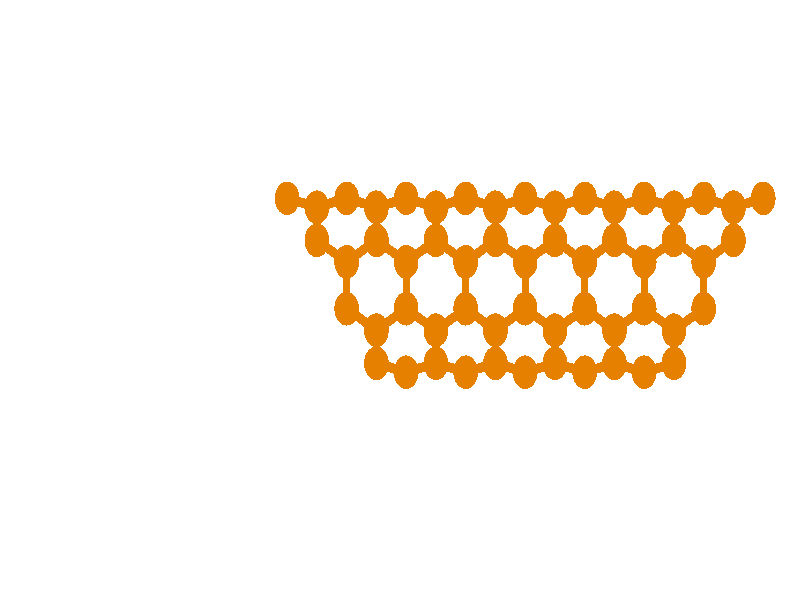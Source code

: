 // 
// Molecular graphics export from VMD 1.9.1
// http://www.ks.uiuc.edu/Research/vmd/
// Requires POV-Ray 3.5 or later
// 
// POV 3.x input script : E:/Users/Kevin Reiter/Documents/GitHub/promotion/daten/nanotori/a6.pov 
// try povray +W1920 +H1057 -IE:/Users/Kevin Reiter/Documents/GitHub/promotion/daten/nanotori/a6.pov -OE:/Users/Kevin Reiter/Documents/GitHub/promotion/daten/nanotori/a6.pov.tga +P +X +A +FT +C
#if (version < 3.5) 
#error "VMD POV3DisplayDevice has been compiled for POV-Ray 3.5 or above.\nPlease upgrade POV-Ray or recompile VMD."
#end 
#declare VMD_clip_on=array[3] {0, 0, 0};
#declare VMD_clip=array[3];
#declare VMD_scaledclip=array[3];
#declare VMD_line_width=0.0020;
#macro VMDC ( C1 )
  texture { pigment { rgbt C1 }}
#end
#macro VMD_point (P1, R1, C1)
  #local T = texture { finish { ambient 1.0 diffuse 0.0 phong 0.0 specular 0.0 } pigment { C1 } }
  #if(VMD_clip_on[2])
  intersection {
    sphere {P1, R1 texture {T} #if(VMD_clip_on[1]) clipped_by {VMD_clip[1]} #end no_shadow}
    VMD_clip[2]
  }
  #else
  sphere {P1, R1 texture {T} #if(VMD_clip_on[1]) clipped_by {VMD_clip[1]} #end no_shadow}
  #end
#end
#macro VMD_line (P1, P2, C1)
  #local T = texture { finish { ambient 1.0 diffuse 0.0 phong 0.0 specular 0.0 } pigment { C1 } }
  #if(VMD_clip_on[2])
  intersection {
    cylinder {P1, P2, VMD_line_width texture {T} #if(VMD_clip_on[1]) clipped_by {VMD_clip[1]} #end no_shadow}
    VMD_clip[2]
  }
  #else
  cylinder {P1, P2, VMD_line_width texture {T} #if(VMD_clip_on[1]) clipped_by {VMD_clip[1]} #end no_shadow}
  #end
#end
#macro VMD_sphere (P1, R1, C1)
  #local T = texture { pigment { C1 } }
  #if(VMD_clip_on[2])
  intersection {
    sphere {P1, R1 texture {T} #if(VMD_clip_on[1]) clipped_by {VMD_clip[1]} #end no_shadow}
    VMD_clip[2]
  }
  #else
  sphere {P1, R1 texture {T} #if(VMD_clip_on[1]) clipped_by {VMD_clip[1]} #end no_shadow}
  #end
#end
#macro VMD_cylinder (P1, P2, R1, C1, O1)
  #local T = texture { pigment { C1 } }
  #if(VMD_clip_on[2])
  intersection {
    cylinder {P1, P2, R1 #if(O1) open #end texture {T} #if(VMD_clip_on[1]) clipped_by {VMD_clip[1]} #end no_shadow}
    VMD_clip[2]
  }
  #else
  cylinder {P1, P2, R1 #if(O1) open #end texture {T} #if(VMD_clip_on[1]) clipped_by {VMD_clip[1]} #end no_shadow}
  #end
#end
#macro VMD_cone (P1, P2, R1, C1)
  #local T = texture { pigment { C1 } }
  #if(VMD_clip_on[2])
  intersection {
    cone {P1, R1, P2, VMD_line_width texture {T} #if(VMD_clip_on[1]) clipped_by {VMD_clip[1]} #end no_shadow}
    VMD_clip[2]
  }
  #else
  cone {P1, R1, P2, VMD_line_width texture {T} #if(VMD_clip_on[1]) clipped_by {VMD_clip[1]} #end no_shadow}
  #end
#end
#macro VMD_triangle (P1, P2, P3, N1, N2, N3, C1)
  #local T = texture { pigment { C1 } }
  smooth_triangle {P1, N1, P2, N2, P3, N3 texture {T} #if(VMD_clip_on[1]) clipped_by {VMD_clip[1]} #end no_shadow}
#end
#macro VMD_tricolor (P1, P2, P3, N1, N2, N3, C1, C2, C3)
  #local NX = P2-P1;
  #local NY = P3-P1;
  #local NZ = vcross(NX, NY);
  #local T = texture { pigment {
    average pigment_map {
      [1 gradient x color_map {[0 rgb 0] [1 C2*3]}]
      [1 gradient y color_map {[0 rgb 0] [1 C3*3]}]
      [1 gradient z color_map {[0 rgb 0] [1 C1*3]}]
    }
    matrix <1.01,0,1,0,1.01,1,0,0,1,-.002,-.002,-1>
    matrix <NX.x,NX.y,NX.z,NY.x,NY.y,NY.z,NZ.x,NZ.y,NZ.z,P1.x,P1.y,P1.z>
  } }
  smooth_triangle {P1, N1, P2, N2, P3, N3 texture {T} #if(VMD_clip_on[1]) clipped_by {VMD_clip[1]} #end no_shadow}
#end
camera {
  orthographic
  location <0.0000, 0.0000, -2.0000>
  look_at <0.0000, 0.0000, 2.0000>
  up <0.0000, 3.0000, 0.0000>
  right <5.4494, 0.0000, 0.0000>
}
light_source { 
  <-0.1000, 0.1000, -1.0000> 
  color rgb<1.000, 1.000, 1.000> 
  parallel 
  point_at <0.0, 0.0, 0.0> 
}
light_source { 
  <1.0000, 2.0000, -0.5000> 
  color rgb<1.000, 1.000, 1.000> 
  parallel 
  point_at <0.0, 0.0, 0.0> 
}
background {
  color rgb<1.000, 1.000, 1.000>
}
#default { texture {
 finish { ambient 0.000 diffuse 0.650 phong 0.1 phong_size 40.000 specular 0.500 }
} }
#declare VMD_line_width=0.0020;
// MoleculeID: 15 ReprID: 0 Beginning CPK
// MoleculeID: 15 ReprID: 0 Beginning VDW
VMD_sphere(<-0.7688,0.5085,0.1166>,0.0839,rgbt<0.900,0.500,0.000,0.000>)
VMD_sphere(<-0.7688,0.5083,-0.1173>,0.0839,rgbt<0.900,0.500,0.000,0.000>)
VMD_sphere(<-0.5661,0.2987,0.3900>,0.0839,rgbt<0.900,0.500,0.000,0.000>)
VMD_sphere(<-0.5661,0.4639,0.2244>,0.0839,rgbt<0.900,0.500,0.000,0.000>)
VMD_sphere(<-0.3634,0.5085,0.1166>,0.0839,rgbt<0.900,0.500,0.000,0.000>)
VMD_sphere(<-0.3634,0.5083,-0.1173>,0.0839,rgbt<0.900,0.500,0.000,0.000>)
VMD_sphere(<-0.5661,0.4635,-0.2251>,0.0839,rgbt<0.900,0.500,0.000,0.000>)
VMD_sphere(<-0.5661,0.2980,-0.3903>,0.0839,rgbt<0.900,0.500,0.000,0.000>)
VMD_sphere(<-0.3634,0.1901,-0.4348>,0.0839,rgbt<0.900,0.500,0.000,0.000>)
VMD_sphere(<-0.3634,-0.0437,-0.4346>,0.0839,rgbt<0.900,0.500,0.000,0.000>)
VMD_sphere(<-0.3634,-0.0429,0.4349>,0.0839,rgbt<0.900,0.500,0.000,0.000>)
VMD_sphere(<-0.3634,0.1910,0.4347>,0.0839,rgbt<0.900,0.500,0.000,0.000>)
VMD_sphere(<-0.1607,0.2987,0.3900>,0.0839,rgbt<0.900,0.500,0.000,0.000>)
VMD_sphere(<-0.1607,0.4639,0.2244>,0.0839,rgbt<0.900,0.500,0.000,0.000>)
VMD_sphere(<0.0419,0.5085,0.1166>,0.0839,rgbt<0.900,0.500,0.000,0.000>)
VMD_sphere(<0.0419,0.5083,-0.1173>,0.0839,rgbt<0.900,0.500,0.000,0.000>)
VMD_sphere(<-0.1607,0.4635,-0.2251>,0.0839,rgbt<0.900,0.500,0.000,0.000>)
VMD_sphere(<-0.1607,0.2980,-0.3903>,0.0839,rgbt<0.900,0.500,0.000,0.000>)
VMD_sphere(<0.0419,0.1901,-0.4348>,0.0839,rgbt<0.900,0.500,0.000,0.000>)
VMD_sphere(<0.0419,-0.0437,-0.4346>,0.0839,rgbt<0.900,0.500,0.000,0.000>)
VMD_sphere(<-0.1607,-0.1515,-0.3899>,0.0839,rgbt<0.900,0.500,0.000,0.000>)
VMD_sphere(<-0.1607,-0.3167,-0.2243>,0.0839,rgbt<0.900,0.500,0.000,0.000>)
VMD_sphere(<0.0419,-0.3613,-0.1165>,0.0839,rgbt<0.900,0.500,0.000,0.000>)
VMD_sphere(<0.0419,-0.3611,0.1174>,0.0839,rgbt<0.900,0.500,0.000,0.000>)
VMD_sphere(<-0.1607,-0.3163,0.2252>,0.0839,rgbt<0.900,0.500,0.000,0.000>)
VMD_sphere(<-0.1607,-0.1508,0.3904>,0.0839,rgbt<0.900,0.500,0.000,0.000>)
VMD_sphere(<0.0419,-0.0429,0.4349>,0.0839,rgbt<0.900,0.500,0.000,0.000>)
VMD_sphere(<0.0419,0.1910,0.4347>,0.0839,rgbt<0.900,0.500,0.000,0.000>)
VMD_sphere(<0.2446,0.2987,0.3900>,0.0839,rgbt<0.900,0.500,0.000,0.000>)
VMD_sphere(<0.2446,0.4639,0.2244>,0.0839,rgbt<0.900,0.500,0.000,0.000>)
VMD_sphere(<0.4473,0.5085,0.1166>,0.0839,rgbt<0.900,0.500,0.000,0.000>)
VMD_sphere(<0.4473,0.5083,-0.1173>,0.0839,rgbt<0.900,0.500,0.000,0.000>)
VMD_sphere(<0.2446,0.4635,-0.2251>,0.0839,rgbt<0.900,0.500,0.000,0.000>)
VMD_sphere(<0.2446,0.2980,-0.3903>,0.0839,rgbt<0.900,0.500,0.000,0.000>)
VMD_sphere(<0.4473,0.1901,-0.4348>,0.0839,rgbt<0.900,0.500,0.000,0.000>)
VMD_sphere(<0.4473,-0.0437,-0.4346>,0.0839,rgbt<0.900,0.500,0.000,0.000>)
VMD_sphere(<0.2446,-0.1515,-0.3899>,0.0839,rgbt<0.900,0.500,0.000,0.000>)
VMD_sphere(<0.2446,-0.3167,-0.2243>,0.0839,rgbt<0.900,0.500,0.000,0.000>)
VMD_sphere(<0.4473,-0.3613,-0.1165>,0.0839,rgbt<0.900,0.500,0.000,0.000>)
VMD_sphere(<0.4473,-0.3611,0.1174>,0.0839,rgbt<0.900,0.500,0.000,0.000>)
VMD_sphere(<0.2446,-0.3163,0.2252>,0.0839,rgbt<0.900,0.500,0.000,0.000>)
VMD_sphere(<0.2446,-0.1508,0.3904>,0.0839,rgbt<0.900,0.500,0.000,0.000>)
VMD_sphere(<0.4473,-0.0429,0.4349>,0.0839,rgbt<0.900,0.500,0.000,0.000>)
VMD_sphere(<0.4473,0.1910,0.4347>,0.0839,rgbt<0.900,0.500,0.000,0.000>)
VMD_sphere(<0.6500,0.2987,0.3900>,0.0839,rgbt<0.900,0.500,0.000,0.000>)
VMD_sphere(<0.6500,0.4639,0.2244>,0.0839,rgbt<0.900,0.500,0.000,0.000>)
VMD_sphere(<0.8527,0.5085,0.1166>,0.0839,rgbt<0.900,0.500,0.000,0.000>)
VMD_sphere(<0.8527,0.5083,-0.1173>,0.0839,rgbt<0.900,0.500,0.000,0.000>)
VMD_sphere(<0.6500,0.4635,-0.2251>,0.0839,rgbt<0.900,0.500,0.000,0.000>)
VMD_sphere(<0.6500,0.2980,-0.3903>,0.0839,rgbt<0.900,0.500,0.000,0.000>)
VMD_sphere(<0.8527,0.1901,-0.4348>,0.0839,rgbt<0.900,0.500,0.000,0.000>)
VMD_sphere(<0.8527,-0.0437,-0.4346>,0.0839,rgbt<0.900,0.500,0.000,0.000>)
VMD_sphere(<0.6500,-0.1515,-0.3899>,0.0839,rgbt<0.900,0.500,0.000,0.000>)
VMD_sphere(<0.6500,-0.3167,-0.2243>,0.0839,rgbt<0.900,0.500,0.000,0.000>)
VMD_sphere(<0.8527,-0.3613,-0.1165>,0.0839,rgbt<0.900,0.500,0.000,0.000>)
VMD_sphere(<0.8527,-0.3611,0.1174>,0.0839,rgbt<0.900,0.500,0.000,0.000>)
VMD_sphere(<0.6500,-0.3163,0.2252>,0.0839,rgbt<0.900,0.500,0.000,0.000>)
VMD_sphere(<0.6500,-0.1508,0.3904>,0.0839,rgbt<0.900,0.500,0.000,0.000>)
VMD_sphere(<0.8527,-0.0429,0.4349>,0.0839,rgbt<0.900,0.500,0.000,0.000>)
VMD_sphere(<0.8527,0.1910,0.4347>,0.0839,rgbt<0.900,0.500,0.000,0.000>)
VMD_sphere(<1.0554,0.2987,0.3900>,0.0839,rgbt<0.900,0.500,0.000,0.000>)
VMD_sphere(<1.0554,0.4639,0.2244>,0.0839,rgbt<0.900,0.500,0.000,0.000>)
VMD_sphere(<1.2581,0.5085,0.1166>,0.0839,rgbt<0.900,0.500,0.000,0.000>)
VMD_sphere(<1.2581,0.5083,-0.1173>,0.0839,rgbt<0.900,0.500,0.000,0.000>)
VMD_sphere(<1.0554,0.4635,-0.2251>,0.0839,rgbt<0.900,0.500,0.000,0.000>)
VMD_sphere(<1.0554,0.2980,-0.3903>,0.0839,rgbt<0.900,0.500,0.000,0.000>)
VMD_sphere(<1.2581,0.1901,-0.4348>,0.0839,rgbt<0.900,0.500,0.000,0.000>)
VMD_sphere(<1.2581,-0.0437,-0.4346>,0.0839,rgbt<0.900,0.500,0.000,0.000>)
VMD_sphere(<1.0554,-0.1515,-0.3899>,0.0839,rgbt<0.900,0.500,0.000,0.000>)
VMD_sphere(<1.0554,-0.3167,-0.2243>,0.0839,rgbt<0.900,0.500,0.000,0.000>)
VMD_sphere(<1.2581,-0.3613,-0.1165>,0.0839,rgbt<0.900,0.500,0.000,0.000>)
VMD_sphere(<1.2581,-0.3611,0.1174>,0.0839,rgbt<0.900,0.500,0.000,0.000>)
VMD_sphere(<1.0554,-0.3163,0.2252>,0.0839,rgbt<0.900,0.500,0.000,0.000>)
VMD_sphere(<1.0554,-0.1508,0.3904>,0.0839,rgbt<0.900,0.500,0.000,0.000>)
VMD_sphere(<1.2581,-0.0429,0.4349>,0.0839,rgbt<0.900,0.500,0.000,0.000>)
VMD_sphere(<1.2581,0.1910,0.4347>,0.0839,rgbt<0.900,0.500,0.000,0.000>)
VMD_sphere(<1.4607,0.2987,0.3900>,0.0839,rgbt<0.900,0.500,0.000,0.000>)
VMD_sphere(<1.4607,0.4639,0.2244>,0.0839,rgbt<0.900,0.500,0.000,0.000>)
VMD_sphere(<1.6634,0.5085,0.1166>,0.0839,rgbt<0.900,0.500,0.000,0.000>)
VMD_sphere(<1.6634,0.5083,-0.1173>,0.0839,rgbt<0.900,0.500,0.000,0.000>)
VMD_sphere(<1.4607,0.4635,-0.2251>,0.0839,rgbt<0.900,0.500,0.000,0.000>)
VMD_sphere(<1.4607,0.2980,-0.3903>,0.0839,rgbt<0.900,0.500,0.000,0.000>)
VMD_sphere(<1.6634,0.1901,-0.4348>,0.0839,rgbt<0.900,0.500,0.000,0.000>)
VMD_sphere(<1.6634,-0.0437,-0.4346>,0.0839,rgbt<0.900,0.500,0.000,0.000>)
VMD_sphere(<1.4607,-0.1515,-0.3899>,0.0839,rgbt<0.900,0.500,0.000,0.000>)
VMD_sphere(<1.4607,-0.3167,-0.2243>,0.0839,rgbt<0.900,0.500,0.000,0.000>)
VMD_sphere(<1.6634,-0.3613,-0.1165>,0.0839,rgbt<0.900,0.500,0.000,0.000>)
VMD_sphere(<1.6634,-0.3611,0.1174>,0.0839,rgbt<0.900,0.500,0.000,0.000>)
VMD_sphere(<1.4607,-0.3163,0.2252>,0.0839,rgbt<0.900,0.500,0.000,0.000>)
VMD_sphere(<1.4607,-0.1508,0.3904>,0.0839,rgbt<0.900,0.500,0.000,0.000>)
VMD_sphere(<1.6634,-0.0429,0.4349>,0.0839,rgbt<0.900,0.500,0.000,0.000>)
VMD_sphere(<1.6634,0.1910,0.4347>,0.0839,rgbt<0.900,0.500,0.000,0.000>)
VMD_sphere(<1.8661,0.2987,0.3900>,0.0839,rgbt<0.900,0.500,0.000,0.000>)
VMD_sphere(<1.8661,0.4639,0.2244>,0.0839,rgbt<0.900,0.500,0.000,0.000>)
VMD_sphere(<2.0688,0.5085,0.1166>,0.0839,rgbt<0.900,0.500,0.000,0.000>)
VMD_sphere(<2.0688,0.5083,-0.1173>,0.0839,rgbt<0.900,0.500,0.000,0.000>)
VMD_sphere(<1.8661,0.4635,-0.2251>,0.0839,rgbt<0.900,0.500,0.000,0.000>)
VMD_sphere(<1.8661,0.2980,-0.3903>,0.0839,rgbt<0.900,0.500,0.000,0.000>)
VMD_sphere(<2.0688,0.1901,-0.4348>,0.0839,rgbt<0.900,0.500,0.000,0.000>)
VMD_sphere(<2.0688,-0.0437,-0.4346>,0.0839,rgbt<0.900,0.500,0.000,0.000>)
VMD_sphere(<1.8661,-0.1515,-0.3899>,0.0839,rgbt<0.900,0.500,0.000,0.000>)
VMD_sphere(<1.8661,-0.3167,-0.2243>,0.0839,rgbt<0.900,0.500,0.000,0.000>)
VMD_sphere(<1.8661,-0.3163,0.2252>,0.0839,rgbt<0.900,0.500,0.000,0.000>)
VMD_sphere(<1.8661,-0.1508,0.3904>,0.0839,rgbt<0.900,0.500,0.000,0.000>)
VMD_sphere(<2.0688,-0.0429,0.4349>,0.0839,rgbt<0.900,0.500,0.000,0.000>)
VMD_sphere(<2.0688,0.1910,0.4347>,0.0839,rgbt<0.900,0.500,0.000,0.000>)
VMD_sphere(<2.2715,0.2987,0.3900>,0.0839,rgbt<0.900,0.500,0.000,0.000>)
VMD_sphere(<2.2715,0.4639,0.2244>,0.0839,rgbt<0.900,0.500,0.000,0.000>)
VMD_sphere(<2.4742,0.5085,0.1166>,0.0839,rgbt<0.900,0.500,0.000,0.000>)
VMD_sphere(<2.4742,0.5083,-0.1173>,0.0839,rgbt<0.900,0.500,0.000,0.000>)
VMD_sphere(<2.2715,0.4635,-0.2251>,0.0839,rgbt<0.900,0.500,0.000,0.000>)
VMD_sphere(<2.2715,0.2980,-0.3903>,0.0839,rgbt<0.900,0.500,0.000,0.000>)
VMD_cylinder(<-0.768797,0.508501,0.116572>,<-0.768797,0.508391,-0.000366411>0.0247,rgbt<0.900,0.500,0.000,0.000>,1)
VMD_cylinder(<-0.768797,0.508501,0.116572>,<-0.667454,0.486224,0.170497>0.0247,rgbt<0.900,0.500,0.000,0.000>,1)
VMD_cylinder(<-0.768797,0.508281,-0.117305>,<-0.667454,0.485902,-0.171188>0.0247,rgbt<0.900,0.500,0.000,0.000>,1)
VMD_cylinder(<-0.768797,0.508281,-0.117305>,<-0.768797,0.508391,-0.000366411>0.0247,rgbt<0.900,0.500,0.000,0.000>,1)
VMD_cylinder(<-0.566111,0.298727,0.389955>,<-0.566111,0.381337,0.307189>0.0247,rgbt<0.900,0.500,0.000,0.000>,1)
VMD_cylinder(<-0.566111,0.298727,0.389955>,<-0.464768,0.244844,0.412333>0.0247,rgbt<0.900,0.500,0.000,0.000>,1)
VMD_cylinder(<-0.566111,0.463947,0.224422>,<-0.566111,0.381337,0.307189>0.0247,rgbt<0.900,0.500,0.000,0.000>,1)
VMD_cylinder(<-0.566111,0.463947,0.224422>,<-0.667454,0.486224,0.170497>0.0247,rgbt<0.900,0.500,0.000,0.000>,1)
VMD_cylinder(<-0.566111,0.463947,0.224422>,<-0.464768,0.486224,0.170497>0.0247,rgbt<0.900,0.500,0.000,0.000>,1)
VMD_cylinder(<-0.363425,0.508501,0.116572>,<-0.262083,0.486224,0.170497>0.0247,rgbt<0.900,0.500,0.000,0.000>,1)
VMD_cylinder(<-0.363425,0.508501,0.116572>,<-0.464768,0.486224,0.170497>0.0247,rgbt<0.900,0.500,0.000,0.000>,1)
VMD_cylinder(<-0.363425,0.508501,0.116572>,<-0.363425,0.508391,-0.000366411>0.0247,rgbt<0.900,0.500,0.000,0.000>,1)
VMD_cylinder(<-0.363425,0.508281,-0.117305>,<-0.464768,0.485902,-0.171188>0.0247,rgbt<0.900,0.500,0.000,0.000>,1)
VMD_cylinder(<-0.363425,0.508281,-0.117305>,<-0.262083,0.485902,-0.171188>0.0247,rgbt<0.900,0.500,0.000,0.000>,1)
VMD_cylinder(<-0.363425,0.508281,-0.117305>,<-0.363425,0.508391,-0.000366411>0.0247,rgbt<0.900,0.500,0.000,0.000>,1)
VMD_cylinder(<-0.566111,0.463524,-0.225071>,<-0.667454,0.485902,-0.171188>0.0247,rgbt<0.900,0.500,0.000,0.000>,1)
VMD_cylinder(<-0.566111,0.463524,-0.225071>,<-0.464768,0.485902,-0.171188>0.0247,rgbt<0.900,0.500,0.000,0.000>,1)
VMD_cylinder(<-0.566111,0.463524,-0.225071>,<-0.566111,0.380757,-0.307681>0.0247,rgbt<0.900,0.500,0.000,0.000>,1)
VMD_cylinder(<-0.566111,0.297991,-0.390291>,<-0.566111,0.380757,-0.307681>0.0247,rgbt<0.900,0.500,0.000,0.000>,1)
VMD_cylinder(<-0.566111,0.297991,-0.390291>,<-0.464768,0.244066,-0.412568>0.0247,rgbt<0.900,0.500,0.000,0.000>,1)
VMD_cylinder(<-0.363425,0.19014,-0.434845>,<-0.262083,0.244066,-0.412568>0.0247,rgbt<0.900,0.500,0.000,0.000>,1)
VMD_cylinder(<-0.363425,0.19014,-0.434845>,<-0.464768,0.244066,-0.412568>0.0247,rgbt<0.900,0.500,0.000,0.000>,1)
VMD_cylinder(<-0.363425,0.19014,-0.434845>,<-0.363425,0.0732016,-0.434735>0.0247,rgbt<0.900,0.500,0.000,0.000>,1)
VMD_cylinder(<-0.363425,-0.0437373,-0.434624>,<-0.262083,-0.0976205,-0.412246>0.0247,rgbt<0.900,0.500,0.000,0.000>,1)
VMD_cylinder(<-0.363425,-0.0437373,-0.434624>,<-0.363425,0.0732016,-0.434735>0.0247,rgbt<0.900,0.500,0.000,0.000>,1)
VMD_cylinder(<-0.363425,-0.0429158,0.434933>,<-0.363425,0.0740222,0.434822>0.0247,rgbt<0.900,0.500,0.000,0.000>,1)
VMD_cylinder(<-0.363425,-0.0429158,0.434933>,<-0.262083,-0.0968411,0.412655>0.0247,rgbt<0.900,0.500,0.000,0.000>,1)
VMD_cylinder(<-0.363425,0.19096,0.434712>,<-0.464768,0.244844,0.412333>0.0247,rgbt<0.900,0.500,0.000,0.000>,1)
VMD_cylinder(<-0.363425,0.19096,0.434712>,<-0.363425,0.0740222,0.434822>0.0247,rgbt<0.900,0.500,0.000,0.000>,1)
VMD_cylinder(<-0.363425,0.19096,0.434712>,<-0.262083,0.244844,0.412333>0.0247,rgbt<0.900,0.500,0.000,0.000>,1)
VMD_cylinder(<-0.160741,0.298727,0.389955>,<-0.160741,0.381337,0.307189>0.0247,rgbt<0.900,0.500,0.000,0.000>,1)
VMD_cylinder(<-0.160741,0.298727,0.389955>,<-0.0593981,0.244844,0.412333>0.0247,rgbt<0.900,0.500,0.000,0.000>,1)
VMD_cylinder(<-0.160741,0.298727,0.389955>,<-0.262083,0.244844,0.412333>0.0247,rgbt<0.900,0.500,0.000,0.000>,1)
VMD_cylinder(<-0.160741,0.463947,0.224422>,<-0.160741,0.381337,0.307189>0.0247,rgbt<0.900,0.500,0.000,0.000>,1)
VMD_cylinder(<-0.160741,0.463947,0.224422>,<-0.262083,0.486224,0.170497>0.0247,rgbt<0.900,0.500,0.000,0.000>,1)
VMD_cylinder(<-0.160741,0.463947,0.224422>,<-0.0593981,0.486224,0.170497>0.0247,rgbt<0.900,0.500,0.000,0.000>,1)
VMD_cylinder(<0.0419447,0.508501,0.116572>,<0.143288,0.486224,0.170497>0.0247,rgbt<0.900,0.500,0.000,0.000>,1)
VMD_cylinder(<0.0419447,0.508501,0.116572>,<-0.0593981,0.486224,0.170497>0.0247,rgbt<0.900,0.500,0.000,0.000>,1)
VMD_cylinder(<0.0419447,0.508501,0.116572>,<0.0419447,0.508391,-0.000366411>0.0247,rgbt<0.900,0.500,0.000,0.000>,1)
VMD_cylinder(<0.0419447,0.508281,-0.117305>,<0.0419447,0.508391,-0.000366411>0.0247,rgbt<0.900,0.500,0.000,0.000>,1)
VMD_cylinder(<0.0419447,0.508281,-0.117305>,<0.143288,0.485902,-0.171188>0.0247,rgbt<0.900,0.500,0.000,0.000>,1)
VMD_cylinder(<0.0419447,0.508281,-0.117305>,<-0.0593981,0.485902,-0.171188>0.0247,rgbt<0.900,0.500,0.000,0.000>,1)
VMD_cylinder(<-0.160741,0.463524,-0.225071>,<-0.160741,0.380757,-0.307681>0.0247,rgbt<0.900,0.500,0.000,0.000>,1)
VMD_cylinder(<-0.160741,0.463524,-0.225071>,<-0.262083,0.485902,-0.171188>0.0247,rgbt<0.900,0.500,0.000,0.000>,1)
VMD_cylinder(<-0.160741,0.463524,-0.225071>,<-0.0593981,0.485902,-0.171188>0.0247,rgbt<0.900,0.500,0.000,0.000>,1)
VMD_cylinder(<-0.160741,0.297991,-0.390291>,<-0.262083,0.244066,-0.412568>0.0247,rgbt<0.900,0.500,0.000,0.000>,1)
VMD_cylinder(<-0.160741,0.297991,-0.390291>,<-0.160741,0.380757,-0.307681>0.0247,rgbt<0.900,0.500,0.000,0.000>,1)
VMD_cylinder(<-0.160741,0.297991,-0.390291>,<-0.0593981,0.244066,-0.412568>0.0247,rgbt<0.900,0.500,0.000,0.000>,1)
VMD_cylinder(<0.0419447,0.19014,-0.434845>,<-0.0593981,0.244066,-0.412568>0.0247,rgbt<0.900,0.500,0.000,0.000>,1)
VMD_cylinder(<0.0419447,0.19014,-0.434845>,<0.0419447,0.0732016,-0.434735>0.0247,rgbt<0.900,0.500,0.000,0.000>,1)
VMD_cylinder(<0.0419447,0.19014,-0.434845>,<0.143288,0.244066,-0.412568>0.0247,rgbt<0.900,0.500,0.000,0.000>,1)
VMD_cylinder(<0.0419447,-0.0437373,-0.434624>,<0.0419447,0.0732016,-0.434735>0.0247,rgbt<0.900,0.500,0.000,0.000>,1)
VMD_cylinder(<0.0419447,-0.0437373,-0.434624>,<0.143288,-0.0976205,-0.412246>0.0247,rgbt<0.900,0.500,0.000,0.000>,1)
VMD_cylinder(<0.0419447,-0.0437373,-0.434624>,<-0.0593981,-0.0976205,-0.412246>0.0247,rgbt<0.900,0.500,0.000,0.000>,1)
VMD_cylinder(<-0.160741,-0.151504,-0.389867>,<-0.262083,-0.0976205,-0.412246>0.0247,rgbt<0.900,0.500,0.000,0.000>,1)
VMD_cylinder(<-0.160741,-0.151504,-0.389867>,<-0.0593981,-0.0976205,-0.412246>0.0247,rgbt<0.900,0.500,0.000,0.000>,1)
VMD_cylinder(<-0.160741,-0.151504,-0.389867>,<-0.160741,-0.234113,-0.307101>0.0247,rgbt<0.900,0.500,0.000,0.000>,1)
VMD_cylinder(<-0.160741,-0.316722,-0.224335>,<-0.160741,-0.234113,-0.307101>0.0247,rgbt<0.900,0.500,0.000,0.000>,1)
VMD_cylinder(<-0.160741,-0.316722,-0.224335>,<-0.0593981,-0.339,-0.17041>0.0247,rgbt<0.900,0.500,0.000,0.000>,1)
VMD_cylinder(<0.0419447,-0.361277,-0.116485>,<0.0419447,-0.361167,0.000453502>0.0247,rgbt<0.900,0.500,0.000,0.000>,1)
VMD_cylinder(<0.0419447,-0.361277,-0.116485>,<0.143288,-0.339,-0.17041>0.0247,rgbt<0.900,0.500,0.000,0.000>,1)
VMD_cylinder(<0.0419447,-0.361277,-0.116485>,<-0.0593981,-0.339,-0.17041>0.0247,rgbt<0.900,0.500,0.000,0.000>,1)
VMD_cylinder(<0.0419447,-0.361056,0.117392>,<-0.0593981,-0.338677,0.171275>0.0247,rgbt<0.900,0.500,0.000,0.000>,1)
VMD_cylinder(<0.0419447,-0.361056,0.117392>,<0.0419447,-0.361167,0.000453502>0.0247,rgbt<0.900,0.500,0.000,0.000>,1)
VMD_cylinder(<0.0419447,-0.361056,0.117392>,<0.143288,-0.338677,0.171275>0.0247,rgbt<0.900,0.500,0.000,0.000>,1)
VMD_cylinder(<-0.160741,-0.316298,0.225159>,<-0.160741,-0.233532,0.307769>0.0247,rgbt<0.900,0.500,0.000,0.000>,1)
VMD_cylinder(<-0.160741,-0.316298,0.225159>,<-0.0593981,-0.338677,0.171275>0.0247,rgbt<0.900,0.500,0.000,0.000>,1)
VMD_cylinder(<-0.160741,-0.150766,0.390378>,<-0.262083,-0.0968411,0.412655>0.0247,rgbt<0.900,0.500,0.000,0.000>,1)
VMD_cylinder(<-0.160741,-0.150766,0.390378>,<-0.0593981,-0.0968411,0.412655>0.0247,rgbt<0.900,0.500,0.000,0.000>,1)
VMD_cylinder(<-0.160741,-0.150766,0.390378>,<-0.160741,-0.233532,0.307769>0.0247,rgbt<0.900,0.500,0.000,0.000>,1)
VMD_cylinder(<0.0419447,-0.0429158,0.434933>,<0.0419447,0.0740222,0.434822>0.0247,rgbt<0.900,0.500,0.000,0.000>,1)
VMD_cylinder(<0.0419447,-0.0429158,0.434933>,<0.143288,-0.0968411,0.412655>0.0247,rgbt<0.900,0.500,0.000,0.000>,1)
VMD_cylinder(<0.0419447,-0.0429158,0.434933>,<-0.0593981,-0.0968411,0.412655>0.0247,rgbt<0.900,0.500,0.000,0.000>,1)
VMD_cylinder(<0.0419447,0.19096,0.434712>,<-0.0593981,0.244844,0.412333>0.0247,rgbt<0.900,0.500,0.000,0.000>,1)
VMD_cylinder(<0.0419447,0.19096,0.434712>,<0.0419447,0.0740222,0.434822>0.0247,rgbt<0.900,0.500,0.000,0.000>,1)
VMD_cylinder(<0.0419447,0.19096,0.434712>,<0.143288,0.244844,0.412333>0.0247,rgbt<0.900,0.500,0.000,0.000>,1)
VMD_cylinder(<0.24463,0.298727,0.389955>,<0.345973,0.244844,0.412333>0.0247,rgbt<0.900,0.500,0.000,0.000>,1)
VMD_cylinder(<0.24463,0.298727,0.389955>,<0.143288,0.244844,0.412333>0.0247,rgbt<0.900,0.500,0.000,0.000>,1)
VMD_cylinder(<0.24463,0.298727,0.389955>,<0.24463,0.381337,0.307189>0.0247,rgbt<0.900,0.500,0.000,0.000>,1)
VMD_cylinder(<0.24463,0.463947,0.224422>,<0.345973,0.486224,0.170497>0.0247,rgbt<0.900,0.500,0.000,0.000>,1)
VMD_cylinder(<0.24463,0.463947,0.224422>,<0.143288,0.486224,0.170497>0.0247,rgbt<0.900,0.500,0.000,0.000>,1)
VMD_cylinder(<0.24463,0.463947,0.224422>,<0.24463,0.381337,0.307189>0.0247,rgbt<0.900,0.500,0.000,0.000>,1)
VMD_cylinder(<0.447315,0.508501,0.116572>,<0.345973,0.486224,0.170497>0.0247,rgbt<0.900,0.500,0.000,0.000>,1)
VMD_cylinder(<0.447315,0.508501,0.116572>,<0.548658,0.486224,0.170497>0.0247,rgbt<0.900,0.500,0.000,0.000>,1)
VMD_cylinder(<0.447315,0.508501,0.116572>,<0.447315,0.508391,-0.000366411>0.0247,rgbt<0.900,0.500,0.000,0.000>,1)
VMD_cylinder(<0.447315,0.508281,-0.117305>,<0.345973,0.485902,-0.171188>0.0247,rgbt<0.900,0.500,0.000,0.000>,1)
VMD_cylinder(<0.447315,0.508281,-0.117305>,<0.447315,0.508391,-0.000366411>0.0247,rgbt<0.900,0.500,0.000,0.000>,1)
VMD_cylinder(<0.447315,0.508281,-0.117305>,<0.548658,0.485902,-0.171188>0.0247,rgbt<0.900,0.500,0.000,0.000>,1)
VMD_cylinder(<0.24463,0.463524,-0.225071>,<0.345973,0.485902,-0.171188>0.0247,rgbt<0.900,0.500,0.000,0.000>,1)
VMD_cylinder(<0.24463,0.463524,-0.225071>,<0.143288,0.485902,-0.171188>0.0247,rgbt<0.900,0.500,0.000,0.000>,1)
VMD_cylinder(<0.24463,0.463524,-0.225071>,<0.24463,0.380757,-0.307681>0.0247,rgbt<0.900,0.500,0.000,0.000>,1)
VMD_cylinder(<0.24463,0.297991,-0.390291>,<0.345973,0.244066,-0.412568>0.0247,rgbt<0.900,0.500,0.000,0.000>,1)
VMD_cylinder(<0.24463,0.297991,-0.390291>,<0.24463,0.380757,-0.307681>0.0247,rgbt<0.900,0.500,0.000,0.000>,1)
VMD_cylinder(<0.24463,0.297991,-0.390291>,<0.143288,0.244066,-0.412568>0.0247,rgbt<0.900,0.500,0.000,0.000>,1)
VMD_cylinder(<0.447315,0.19014,-0.434845>,<0.447315,0.0732016,-0.434735>0.0247,rgbt<0.900,0.500,0.000,0.000>,1)
VMD_cylinder(<0.447315,0.19014,-0.434845>,<0.345973,0.244066,-0.412568>0.0247,rgbt<0.900,0.500,0.000,0.000>,1)
VMD_cylinder(<0.447315,0.19014,-0.434845>,<0.548658,0.244066,-0.412568>0.0247,rgbt<0.900,0.500,0.000,0.000>,1)
VMD_cylinder(<0.447315,-0.0437373,-0.434624>,<0.345973,-0.0976205,-0.412246>0.0247,rgbt<0.900,0.500,0.000,0.000>,1)
VMD_cylinder(<0.447315,-0.0437373,-0.434624>,<0.447315,0.0732016,-0.434735>0.0247,rgbt<0.900,0.500,0.000,0.000>,1)
VMD_cylinder(<0.447315,-0.0437373,-0.434624>,<0.548658,-0.0976205,-0.412246>0.0247,rgbt<0.900,0.500,0.000,0.000>,1)
VMD_cylinder(<0.24463,-0.151504,-0.389867>,<0.345973,-0.0976205,-0.412246>0.0247,rgbt<0.900,0.500,0.000,0.000>,1)
VMD_cylinder(<0.24463,-0.151504,-0.389867>,<0.143288,-0.0976205,-0.412246>0.0247,rgbt<0.900,0.500,0.000,0.000>,1)
VMD_cylinder(<0.24463,-0.151504,-0.389867>,<0.24463,-0.234113,-0.307101>0.0247,rgbt<0.900,0.500,0.000,0.000>,1)
VMD_cylinder(<0.24463,-0.316722,-0.224335>,<0.345973,-0.339,-0.17041>0.0247,rgbt<0.900,0.500,0.000,0.000>,1)
VMD_cylinder(<0.24463,-0.316722,-0.224335>,<0.24463,-0.234113,-0.307101>0.0247,rgbt<0.900,0.500,0.000,0.000>,1)
VMD_cylinder(<0.24463,-0.316722,-0.224335>,<0.143288,-0.339,-0.17041>0.0247,rgbt<0.900,0.500,0.000,0.000>,1)
VMD_cylinder(<0.447315,-0.361277,-0.116485>,<0.345973,-0.339,-0.17041>0.0247,rgbt<0.900,0.500,0.000,0.000>,1)
VMD_cylinder(<0.447315,-0.361277,-0.116485>,<0.447315,-0.361167,0.000453502>0.0247,rgbt<0.900,0.500,0.000,0.000>,1)
VMD_cylinder(<0.447315,-0.361277,-0.116485>,<0.548658,-0.339,-0.17041>0.0247,rgbt<0.900,0.500,0.000,0.000>,1)
VMD_cylinder(<0.447315,-0.361056,0.117392>,<0.447315,-0.361167,0.000453502>0.0247,rgbt<0.900,0.500,0.000,0.000>,1)
VMD_cylinder(<0.447315,-0.361056,0.117392>,<0.345973,-0.338677,0.171275>0.0247,rgbt<0.900,0.500,0.000,0.000>,1)
VMD_cylinder(<0.447315,-0.361056,0.117392>,<0.548658,-0.338677,0.171275>0.0247,rgbt<0.900,0.500,0.000,0.000>,1)
VMD_cylinder(<0.24463,-0.316298,0.225159>,<0.24463,-0.233532,0.307769>0.0247,rgbt<0.900,0.500,0.000,0.000>,1)
VMD_cylinder(<0.24463,-0.316298,0.225159>,<0.345973,-0.338677,0.171275>0.0247,rgbt<0.900,0.500,0.000,0.000>,1)
VMD_cylinder(<0.24463,-0.316298,0.225159>,<0.143288,-0.338677,0.171275>0.0247,rgbt<0.900,0.500,0.000,0.000>,1)
VMD_cylinder(<0.24463,-0.150766,0.390378>,<0.345973,-0.0968411,0.412655>0.0247,rgbt<0.900,0.500,0.000,0.000>,1)
VMD_cylinder(<0.24463,-0.150766,0.390378>,<0.143288,-0.0968411,0.412655>0.0247,rgbt<0.900,0.500,0.000,0.000>,1)
VMD_cylinder(<0.24463,-0.150766,0.390378>,<0.24463,-0.233532,0.307769>0.0247,rgbt<0.900,0.500,0.000,0.000>,1)
VMD_cylinder(<0.447315,-0.0429158,0.434933>,<0.345973,-0.0968411,0.412655>0.0247,rgbt<0.900,0.500,0.000,0.000>,1)
VMD_cylinder(<0.447315,-0.0429158,0.434933>,<0.447315,0.0740222,0.434822>0.0247,rgbt<0.900,0.500,0.000,0.000>,1)
VMD_cylinder(<0.447315,-0.0429158,0.434933>,<0.548658,-0.0968411,0.412655>0.0247,rgbt<0.900,0.500,0.000,0.000>,1)
VMD_cylinder(<0.447315,0.19096,0.434712>,<0.447315,0.0740222,0.434822>0.0247,rgbt<0.900,0.500,0.000,0.000>,1)
VMD_cylinder(<0.447315,0.19096,0.434712>,<0.345973,0.244844,0.412333>0.0247,rgbt<0.900,0.500,0.000,0.000>,1)
VMD_cylinder(<0.447315,0.19096,0.434712>,<0.548658,0.244844,0.412333>0.0247,rgbt<0.900,0.500,0.000,0.000>,1)
VMD_cylinder(<0.65,0.298727,0.389955>,<0.751343,0.244844,0.412333>0.0247,rgbt<0.900,0.500,0.000,0.000>,1)
VMD_cylinder(<0.65,0.298727,0.389955>,<0.548658,0.244844,0.412333>0.0247,rgbt<0.900,0.500,0.000,0.000>,1)
VMD_cylinder(<0.65,0.298727,0.389955>,<0.65,0.381337,0.307189>0.0247,rgbt<0.900,0.500,0.000,0.000>,1)
VMD_cylinder(<0.65,0.463947,0.224422>,<0.751343,0.486224,0.170497>0.0247,rgbt<0.900,0.500,0.000,0.000>,1)
VMD_cylinder(<0.65,0.463947,0.224422>,<0.548658,0.486224,0.170497>0.0247,rgbt<0.900,0.500,0.000,0.000>,1)
VMD_cylinder(<0.65,0.463947,0.224422>,<0.65,0.381337,0.307189>0.0247,rgbt<0.900,0.500,0.000,0.000>,1)
VMD_cylinder(<0.852686,0.508501,0.116572>,<0.751343,0.486224,0.170497>0.0247,rgbt<0.900,0.500,0.000,0.000>,1)
VMD_cylinder(<0.852686,0.508501,0.116572>,<0.954028,0.486224,0.170497>0.0247,rgbt<0.900,0.500,0.000,0.000>,1)
VMD_cylinder(<0.852686,0.508501,0.116572>,<0.852686,0.508391,-0.000366411>0.0247,rgbt<0.900,0.500,0.000,0.000>,1)
VMD_cylinder(<0.852686,0.508281,-0.117305>,<0.751343,0.485902,-0.171188>0.0247,rgbt<0.900,0.500,0.000,0.000>,1)
VMD_cylinder(<0.852686,0.508281,-0.117305>,<0.852686,0.508391,-0.000366411>0.0247,rgbt<0.900,0.500,0.000,0.000>,1)
VMD_cylinder(<0.852686,0.508281,-0.117305>,<0.954028,0.485902,-0.171188>0.0247,rgbt<0.900,0.500,0.000,0.000>,1)
VMD_cylinder(<0.65,0.463524,-0.225071>,<0.751343,0.485902,-0.171188>0.0247,rgbt<0.900,0.500,0.000,0.000>,1)
VMD_cylinder(<0.65,0.463524,-0.225071>,<0.548658,0.485902,-0.171188>0.0247,rgbt<0.900,0.500,0.000,0.000>,1)
VMD_cylinder(<0.65,0.463524,-0.225071>,<0.65,0.380757,-0.307681>0.0247,rgbt<0.900,0.500,0.000,0.000>,1)
VMD_cylinder(<0.65,0.297991,-0.390291>,<0.751343,0.244066,-0.412568>0.0247,rgbt<0.900,0.500,0.000,0.000>,1)
VMD_cylinder(<0.65,0.297991,-0.390291>,<0.65,0.380757,-0.307681>0.0247,rgbt<0.900,0.500,0.000,0.000>,1)
VMD_cylinder(<0.65,0.297991,-0.390291>,<0.548658,0.244066,-0.412568>0.0247,rgbt<0.900,0.500,0.000,0.000>,1)
VMD_cylinder(<0.852686,0.19014,-0.434845>,<0.852686,0.0732016,-0.434735>0.0247,rgbt<0.900,0.500,0.000,0.000>,1)
VMD_cylinder(<0.852686,0.19014,-0.434845>,<0.751343,0.244066,-0.412568>0.0247,rgbt<0.900,0.500,0.000,0.000>,1)
VMD_cylinder(<0.852686,0.19014,-0.434845>,<0.954028,0.244066,-0.412568>0.0247,rgbt<0.900,0.500,0.000,0.000>,1)
VMD_cylinder(<0.852686,-0.0437373,-0.434624>,<0.751343,-0.0976205,-0.412246>0.0247,rgbt<0.900,0.500,0.000,0.000>,1)
VMD_cylinder(<0.852686,-0.0437373,-0.434624>,<0.852686,0.0732016,-0.434735>0.0247,rgbt<0.900,0.500,0.000,0.000>,1)
VMD_cylinder(<0.852686,-0.0437373,-0.434624>,<0.954028,-0.0976205,-0.412246>0.0247,rgbt<0.900,0.500,0.000,0.000>,1)
VMD_cylinder(<0.65,-0.151504,-0.389867>,<0.751343,-0.0976205,-0.412246>0.0247,rgbt<0.900,0.500,0.000,0.000>,1)
VMD_cylinder(<0.65,-0.151504,-0.389867>,<0.548658,-0.0976205,-0.412246>0.0247,rgbt<0.900,0.500,0.000,0.000>,1)
VMD_cylinder(<0.65,-0.151504,-0.389867>,<0.65,-0.234113,-0.307101>0.0247,rgbt<0.900,0.500,0.000,0.000>,1)
VMD_cylinder(<0.65,-0.316722,-0.224335>,<0.751343,-0.339,-0.17041>0.0247,rgbt<0.900,0.500,0.000,0.000>,1)
VMD_cylinder(<0.65,-0.316722,-0.224335>,<0.65,-0.234113,-0.307101>0.0247,rgbt<0.900,0.500,0.000,0.000>,1)
VMD_cylinder(<0.65,-0.316722,-0.224335>,<0.548658,-0.339,-0.17041>0.0247,rgbt<0.900,0.500,0.000,0.000>,1)
VMD_cylinder(<0.852686,-0.361277,-0.116485>,<0.751343,-0.339,-0.17041>0.0247,rgbt<0.900,0.500,0.000,0.000>,1)
VMD_cylinder(<0.852686,-0.361277,-0.116485>,<0.852686,-0.361167,0.000453502>0.0247,rgbt<0.900,0.500,0.000,0.000>,1)
VMD_cylinder(<0.852686,-0.361277,-0.116485>,<0.954028,-0.339,-0.17041>0.0247,rgbt<0.900,0.500,0.000,0.000>,1)
VMD_cylinder(<0.852686,-0.361056,0.117392>,<0.852686,-0.361167,0.000453502>0.0247,rgbt<0.900,0.500,0.000,0.000>,1)
VMD_cylinder(<0.852686,-0.361056,0.117392>,<0.751343,-0.338677,0.171275>0.0247,rgbt<0.900,0.500,0.000,0.000>,1)
VMD_cylinder(<0.852686,-0.361056,0.117392>,<0.954028,-0.338677,0.171275>0.0247,rgbt<0.900,0.500,0.000,0.000>,1)
VMD_cylinder(<0.65,-0.316298,0.225159>,<0.65,-0.233532,0.307769>0.0247,rgbt<0.900,0.500,0.000,0.000>,1)
VMD_cylinder(<0.65,-0.316298,0.225159>,<0.751343,-0.338677,0.171275>0.0247,rgbt<0.900,0.500,0.000,0.000>,1)
VMD_cylinder(<0.65,-0.316298,0.225159>,<0.548658,-0.338677,0.171275>0.0247,rgbt<0.900,0.500,0.000,0.000>,1)
VMD_cylinder(<0.65,-0.150766,0.390378>,<0.751343,-0.0968411,0.412655>0.0247,rgbt<0.900,0.500,0.000,0.000>,1)
VMD_cylinder(<0.65,-0.150766,0.390378>,<0.548658,-0.0968411,0.412655>0.0247,rgbt<0.900,0.500,0.000,0.000>,1)
VMD_cylinder(<0.65,-0.150766,0.390378>,<0.65,-0.233532,0.307769>0.0247,rgbt<0.900,0.500,0.000,0.000>,1)
VMD_cylinder(<0.852686,-0.0429158,0.434933>,<0.751343,-0.0968411,0.412655>0.0247,rgbt<0.900,0.500,0.000,0.000>,1)
VMD_cylinder(<0.852686,-0.0429158,0.434933>,<0.852686,0.0740222,0.434822>0.0247,rgbt<0.900,0.500,0.000,0.000>,1)
VMD_cylinder(<0.852686,-0.0429158,0.434933>,<0.954028,-0.0968411,0.412655>0.0247,rgbt<0.900,0.500,0.000,0.000>,1)
VMD_cylinder(<0.852686,0.19096,0.434712>,<0.852686,0.0740222,0.434822>0.0247,rgbt<0.900,0.500,0.000,0.000>,1)
VMD_cylinder(<0.852686,0.19096,0.434712>,<0.751343,0.244844,0.412333>0.0247,rgbt<0.900,0.500,0.000,0.000>,1)
VMD_cylinder(<0.852686,0.19096,0.434712>,<0.954028,0.244844,0.412333>0.0247,rgbt<0.900,0.500,0.000,0.000>,1)
VMD_cylinder(<1.05537,0.298727,0.389955>,<0.954028,0.244844,0.412333>0.0247,rgbt<0.900,0.500,0.000,0.000>,1)
VMD_cylinder(<1.05537,0.298727,0.389955>,<1.05537,0.381337,0.307189>0.0247,rgbt<0.900,0.500,0.000,0.000>,1)
VMD_cylinder(<1.05537,0.298727,0.389955>,<1.15671,0.244844,0.412333>0.0247,rgbt<0.900,0.500,0.000,0.000>,1)
VMD_cylinder(<1.05537,0.463947,0.224422>,<1.15671,0.486224,0.170497>0.0247,rgbt<0.900,0.500,0.000,0.000>,1)
VMD_cylinder(<1.05537,0.463947,0.224422>,<0.954028,0.486224,0.170497>0.0247,rgbt<0.900,0.500,0.000,0.000>,1)
VMD_cylinder(<1.05537,0.463947,0.224422>,<1.05537,0.381337,0.307189>0.0247,rgbt<0.900,0.500,0.000,0.000>,1)
VMD_cylinder(<1.25806,0.508501,0.116572>,<1.3594,0.486224,0.170497>0.0247,rgbt<0.900,0.500,0.000,0.000>,1)
VMD_cylinder(<1.25806,0.508501,0.116572>,<1.15671,0.486224,0.170497>0.0247,rgbt<0.900,0.500,0.000,0.000>,1)
VMD_cylinder(<1.25806,0.508501,0.116572>,<1.25806,0.508391,-0.000366411>0.0247,rgbt<0.900,0.500,0.000,0.000>,1)
VMD_cylinder(<1.25806,0.508281,-0.117305>,<1.3594,0.485902,-0.171188>0.0247,rgbt<0.900,0.500,0.000,0.000>,1)
VMD_cylinder(<1.25806,0.508281,-0.117305>,<1.25806,0.508391,-0.000366411>0.0247,rgbt<0.900,0.500,0.000,0.000>,1)
VMD_cylinder(<1.25806,0.508281,-0.117305>,<1.15671,0.485902,-0.171188>0.0247,rgbt<0.900,0.500,0.000,0.000>,1)
VMD_cylinder(<1.05537,0.463524,-0.225071>,<1.15671,0.485902,-0.171188>0.0247,rgbt<0.900,0.500,0.000,0.000>,1)
VMD_cylinder(<1.05537,0.463524,-0.225071>,<0.954028,0.485902,-0.171188>0.0247,rgbt<0.900,0.500,0.000,0.000>,1)
VMD_cylinder(<1.05537,0.463524,-0.225071>,<1.05537,0.380757,-0.307681>0.0247,rgbt<0.900,0.500,0.000,0.000>,1)
VMD_cylinder(<1.05537,0.297991,-0.390291>,<1.05537,0.380757,-0.307681>0.0247,rgbt<0.900,0.500,0.000,0.000>,1)
VMD_cylinder(<1.05537,0.297991,-0.390291>,<1.15671,0.244066,-0.412568>0.0247,rgbt<0.900,0.500,0.000,0.000>,1)
VMD_cylinder(<1.05537,0.297991,-0.390291>,<0.954028,0.244066,-0.412568>0.0247,rgbt<0.900,0.500,0.000,0.000>,1)
VMD_cylinder(<1.25806,0.19014,-0.434845>,<1.3594,0.244066,-0.412568>0.0247,rgbt<0.900,0.500,0.000,0.000>,1)
VMD_cylinder(<1.25806,0.19014,-0.434845>,<1.15671,0.244066,-0.412568>0.0247,rgbt<0.900,0.500,0.000,0.000>,1)
VMD_cylinder(<1.25806,0.19014,-0.434845>,<1.25806,0.0732016,-0.434735>0.0247,rgbt<0.900,0.500,0.000,0.000>,1)
VMD_cylinder(<1.25806,-0.0437373,-0.434624>,<1.3594,-0.0976205,-0.412246>0.0247,rgbt<0.900,0.500,0.000,0.000>,1)
VMD_cylinder(<1.25806,-0.0437373,-0.434624>,<1.25806,0.0732016,-0.434735>0.0247,rgbt<0.900,0.500,0.000,0.000>,1)
VMD_cylinder(<1.25806,-0.0437373,-0.434624>,<1.15671,-0.0976205,-0.412246>0.0247,rgbt<0.900,0.500,0.000,0.000>,1)
VMD_cylinder(<1.05537,-0.151504,-0.389867>,<0.954028,-0.0976205,-0.412246>0.0247,rgbt<0.900,0.500,0.000,0.000>,1)
VMD_cylinder(<1.05537,-0.151504,-0.389867>,<1.05537,-0.234113,-0.307101>0.0247,rgbt<0.900,0.500,0.000,0.000>,1)
VMD_cylinder(<1.05537,-0.151504,-0.389867>,<1.15671,-0.0976205,-0.412246>0.0247,rgbt<0.900,0.500,0.000,0.000>,1)
VMD_cylinder(<1.05537,-0.316722,-0.224335>,<1.05537,-0.234113,-0.307101>0.0247,rgbt<0.900,0.500,0.000,0.000>,1)
VMD_cylinder(<1.05537,-0.316722,-0.224335>,<1.15671,-0.339,-0.17041>0.0247,rgbt<0.900,0.500,0.000,0.000>,1)
VMD_cylinder(<1.05537,-0.316722,-0.224335>,<0.954028,-0.339,-0.17041>0.0247,rgbt<0.900,0.500,0.000,0.000>,1)
VMD_cylinder(<1.25806,-0.361277,-0.116485>,<1.25806,-0.361167,0.000453502>0.0247,rgbt<0.900,0.500,0.000,0.000>,1)
VMD_cylinder(<1.25806,-0.361277,-0.116485>,<1.3594,-0.339,-0.17041>0.0247,rgbt<0.900,0.500,0.000,0.000>,1)
VMD_cylinder(<1.25806,-0.361277,-0.116485>,<1.15671,-0.339,-0.17041>0.0247,rgbt<0.900,0.500,0.000,0.000>,1)
VMD_cylinder(<1.25806,-0.361056,0.117392>,<1.15671,-0.338677,0.171275>0.0247,rgbt<0.900,0.500,0.000,0.000>,1)
VMD_cylinder(<1.25806,-0.361056,0.117392>,<1.25806,-0.361167,0.000453502>0.0247,rgbt<0.900,0.500,0.000,0.000>,1)
VMD_cylinder(<1.25806,-0.361056,0.117392>,<1.3594,-0.338677,0.171275>0.0247,rgbt<0.900,0.500,0.000,0.000>,1)
VMD_cylinder(<1.05537,-0.316298,0.225159>,<1.05537,-0.233532,0.307769>0.0247,rgbt<0.900,0.500,0.000,0.000>,1)
VMD_cylinder(<1.05537,-0.316298,0.225159>,<1.15671,-0.338677,0.171275>0.0247,rgbt<0.900,0.500,0.000,0.000>,1)
VMD_cylinder(<1.05537,-0.316298,0.225159>,<0.954028,-0.338677,0.171275>0.0247,rgbt<0.900,0.500,0.000,0.000>,1)
VMD_cylinder(<1.05537,-0.150766,0.390378>,<1.15671,-0.0968411,0.412655>0.0247,rgbt<0.900,0.500,0.000,0.000>,1)
VMD_cylinder(<1.05537,-0.150766,0.390378>,<0.954028,-0.0968411,0.412655>0.0247,rgbt<0.900,0.500,0.000,0.000>,1)
VMD_cylinder(<1.05537,-0.150766,0.390378>,<1.05537,-0.233532,0.307769>0.0247,rgbt<0.900,0.500,0.000,0.000>,1)
VMD_cylinder(<1.25806,-0.0429158,0.434933>,<1.15671,-0.0968411,0.412655>0.0247,rgbt<0.900,0.500,0.000,0.000>,1)
VMD_cylinder(<1.25806,-0.0429158,0.434933>,<1.25806,0.0740222,0.434822>0.0247,rgbt<0.900,0.500,0.000,0.000>,1)
VMD_cylinder(<1.25806,-0.0429158,0.434933>,<1.3594,-0.0968411,0.412655>0.0247,rgbt<0.900,0.500,0.000,0.000>,1)
VMD_cylinder(<1.25806,0.19096,0.434712>,<1.15671,0.244844,0.412333>0.0247,rgbt<0.900,0.500,0.000,0.000>,1)
VMD_cylinder(<1.25806,0.19096,0.434712>,<1.25806,0.0740222,0.434822>0.0247,rgbt<0.900,0.500,0.000,0.000>,1)
VMD_cylinder(<1.25806,0.19096,0.434712>,<1.3594,0.244844,0.412333>0.0247,rgbt<0.900,0.500,0.000,0.000>,1)
VMD_cylinder(<1.46074,0.298727,0.389955>,<1.46074,0.381337,0.307189>0.0247,rgbt<0.900,0.500,0.000,0.000>,1)
VMD_cylinder(<1.46074,0.298727,0.389955>,<1.56208,0.244844,0.412333>0.0247,rgbt<0.900,0.500,0.000,0.000>,1)
VMD_cylinder(<1.46074,0.298727,0.389955>,<1.3594,0.244844,0.412333>0.0247,rgbt<0.900,0.500,0.000,0.000>,1)
VMD_cylinder(<1.46074,0.463947,0.224422>,<1.3594,0.486224,0.170497>0.0247,rgbt<0.900,0.500,0.000,0.000>,1)
VMD_cylinder(<1.46074,0.463947,0.224422>,<1.56208,0.486224,0.170497>0.0247,rgbt<0.900,0.500,0.000,0.000>,1)
VMD_cylinder(<1.46074,0.463947,0.224422>,<1.46074,0.381337,0.307189>0.0247,rgbt<0.900,0.500,0.000,0.000>,1)
VMD_cylinder(<1.66343,0.508501,0.116572>,<1.76477,0.486224,0.170497>0.0247,rgbt<0.900,0.500,0.000,0.000>,1)
VMD_cylinder(<1.66343,0.508501,0.116572>,<1.56208,0.486224,0.170497>0.0247,rgbt<0.900,0.500,0.000,0.000>,1)
VMD_cylinder(<1.66343,0.508501,0.116572>,<1.66343,0.508391,-0.000366411>0.0247,rgbt<0.900,0.500,0.000,0.000>,1)
VMD_cylinder(<1.66343,0.508281,-0.117305>,<1.76477,0.485902,-0.171188>0.0247,rgbt<0.900,0.500,0.000,0.000>,1)
VMD_cylinder(<1.66343,0.508281,-0.117305>,<1.66343,0.508391,-0.000366411>0.0247,rgbt<0.900,0.500,0.000,0.000>,1)
VMD_cylinder(<1.66343,0.508281,-0.117305>,<1.56208,0.485902,-0.171188>0.0247,rgbt<0.900,0.500,0.000,0.000>,1)
VMD_cylinder(<1.46074,0.463524,-0.225071>,<1.3594,0.485902,-0.171188>0.0247,rgbt<0.900,0.500,0.000,0.000>,1)
VMD_cylinder(<1.46074,0.463524,-0.225071>,<1.56208,0.485902,-0.171188>0.0247,rgbt<0.900,0.500,0.000,0.000>,1)
VMD_cylinder(<1.46074,0.463524,-0.225071>,<1.46074,0.380757,-0.307681>0.0247,rgbt<0.900,0.500,0.000,0.000>,1)
VMD_cylinder(<1.46074,0.297991,-0.390291>,<1.3594,0.244066,-0.412568>0.0247,rgbt<0.900,0.500,0.000,0.000>,1)
VMD_cylinder(<1.46074,0.297991,-0.390291>,<1.46074,0.380757,-0.307681>0.0247,rgbt<0.900,0.500,0.000,0.000>,1)
VMD_cylinder(<1.46074,0.297991,-0.390291>,<1.56208,0.244066,-0.412568>0.0247,rgbt<0.900,0.500,0.000,0.000>,1)
VMD_cylinder(<1.66343,0.19014,-0.434845>,<1.76477,0.244066,-0.412568>0.0247,rgbt<0.900,0.500,0.000,0.000>,1)
VMD_cylinder(<1.66343,0.19014,-0.434845>,<1.56208,0.244066,-0.412568>0.0247,rgbt<0.900,0.500,0.000,0.000>,1)
VMD_cylinder(<1.66343,0.19014,-0.434845>,<1.66343,0.0732016,-0.434735>0.0247,rgbt<0.900,0.500,0.000,0.000>,1)
VMD_cylinder(<1.66343,-0.0437373,-0.434624>,<1.76477,-0.0976205,-0.412246>0.0247,rgbt<0.900,0.500,0.000,0.000>,1)
VMD_cylinder(<1.66343,-0.0437373,-0.434624>,<1.66343,0.0732016,-0.434735>0.0247,rgbt<0.900,0.500,0.000,0.000>,1)
VMD_cylinder(<1.66343,-0.0437373,-0.434624>,<1.56208,-0.0976205,-0.412246>0.0247,rgbt<0.900,0.500,0.000,0.000>,1)
VMD_cylinder(<1.46074,-0.151504,-0.389867>,<1.46074,-0.234113,-0.307101>0.0247,rgbt<0.900,0.500,0.000,0.000>,1)
VMD_cylinder(<1.46074,-0.151504,-0.389867>,<1.3594,-0.0976205,-0.412246>0.0247,rgbt<0.900,0.500,0.000,0.000>,1)
VMD_cylinder(<1.46074,-0.151504,-0.389867>,<1.56208,-0.0976205,-0.412246>0.0247,rgbt<0.900,0.500,0.000,0.000>,1)
VMD_cylinder(<1.46074,-0.316722,-0.224335>,<1.3594,-0.339,-0.17041>0.0247,rgbt<0.900,0.500,0.000,0.000>,1)
VMD_cylinder(<1.46074,-0.316722,-0.224335>,<1.46074,-0.234113,-0.307101>0.0247,rgbt<0.900,0.500,0.000,0.000>,1)
VMD_cylinder(<1.46074,-0.316722,-0.224335>,<1.56208,-0.339,-0.17041>0.0247,rgbt<0.900,0.500,0.000,0.000>,1)
VMD_cylinder(<1.66343,-0.361277,-0.116485>,<1.66343,-0.361167,0.000453502>0.0247,rgbt<0.900,0.500,0.000,0.000>,1)
VMD_cylinder(<1.66343,-0.361277,-0.116485>,<1.76477,-0.339,-0.17041>0.0247,rgbt<0.900,0.500,0.000,0.000>,1)
VMD_cylinder(<1.66343,-0.361277,-0.116485>,<1.56208,-0.339,-0.17041>0.0247,rgbt<0.900,0.500,0.000,0.000>,1)
VMD_cylinder(<1.66343,-0.361056,0.117392>,<1.56208,-0.338677,0.171275>0.0247,rgbt<0.900,0.500,0.000,0.000>,1)
VMD_cylinder(<1.66343,-0.361056,0.117392>,<1.66343,-0.361167,0.000453502>0.0247,rgbt<0.900,0.500,0.000,0.000>,1)
VMD_cylinder(<1.66343,-0.361056,0.117392>,<1.76477,-0.338677,0.171275>0.0247,rgbt<0.900,0.500,0.000,0.000>,1)
VMD_cylinder(<1.46074,-0.316298,0.225159>,<1.46074,-0.233532,0.307769>0.0247,rgbt<0.900,0.500,0.000,0.000>,1)
VMD_cylinder(<1.46074,-0.316298,0.225159>,<1.56208,-0.338677,0.171275>0.0247,rgbt<0.900,0.500,0.000,0.000>,1)
VMD_cylinder(<1.46074,-0.316298,0.225159>,<1.3594,-0.338677,0.171275>0.0247,rgbt<0.900,0.500,0.000,0.000>,1)
VMD_cylinder(<1.46074,-0.150766,0.390378>,<1.46074,-0.233532,0.307769>0.0247,rgbt<0.900,0.500,0.000,0.000>,1)
VMD_cylinder(<1.46074,-0.150766,0.390378>,<1.3594,-0.0968411,0.412655>0.0247,rgbt<0.900,0.500,0.000,0.000>,1)
VMD_cylinder(<1.46074,-0.150766,0.390378>,<1.56208,-0.0968411,0.412655>0.0247,rgbt<0.900,0.500,0.000,0.000>,1)
VMD_cylinder(<1.66343,-0.0429158,0.434933>,<1.66343,0.0740222,0.434822>0.0247,rgbt<0.900,0.500,0.000,0.000>,1)
VMD_cylinder(<1.66343,-0.0429158,0.434933>,<1.76477,-0.0968411,0.412655>0.0247,rgbt<0.900,0.500,0.000,0.000>,1)
VMD_cylinder(<1.66343,-0.0429158,0.434933>,<1.56208,-0.0968411,0.412655>0.0247,rgbt<0.900,0.500,0.000,0.000>,1)
VMD_cylinder(<1.66343,0.19096,0.434712>,<1.56208,0.244844,0.412333>0.0247,rgbt<0.900,0.500,0.000,0.000>,1)
VMD_cylinder(<1.66343,0.19096,0.434712>,<1.66343,0.0740222,0.434822>0.0247,rgbt<0.900,0.500,0.000,0.000>,1)
VMD_cylinder(<1.66343,0.19096,0.434712>,<1.76477,0.244844,0.412333>0.0247,rgbt<0.900,0.500,0.000,0.000>,1)
VMD_cylinder(<1.86611,0.298727,0.389955>,<1.86611,0.381337,0.307189>0.0247,rgbt<0.900,0.500,0.000,0.000>,1)
VMD_cylinder(<1.86611,0.298727,0.389955>,<1.96745,0.244844,0.412333>0.0247,rgbt<0.900,0.500,0.000,0.000>,1)
VMD_cylinder(<1.86611,0.298727,0.389955>,<1.76477,0.244844,0.412333>0.0247,rgbt<0.900,0.500,0.000,0.000>,1)
VMD_cylinder(<1.86611,0.463947,0.224422>,<1.76477,0.486224,0.170497>0.0247,rgbt<0.900,0.500,0.000,0.000>,1)
VMD_cylinder(<1.86611,0.463947,0.224422>,<1.96745,0.486224,0.170497>0.0247,rgbt<0.900,0.500,0.000,0.000>,1)
VMD_cylinder(<1.86611,0.463947,0.224422>,<1.86611,0.381337,0.307189>0.0247,rgbt<0.900,0.500,0.000,0.000>,1)
VMD_cylinder(<2.0688,0.508501,0.116572>,<1.96745,0.486224,0.170497>0.0247,rgbt<0.900,0.500,0.000,0.000>,1)
VMD_cylinder(<2.0688,0.508501,0.116572>,<2.0688,0.508391,-0.000366411>0.0247,rgbt<0.900,0.500,0.000,0.000>,1)
VMD_cylinder(<2.0688,0.508501,0.116572>,<2.17014,0.486224,0.170497>0.0247,rgbt<0.900,0.500,0.000,0.000>,1)
VMD_cylinder(<2.0688,0.508281,-0.117305>,<2.0688,0.508391,-0.000366411>0.0247,rgbt<0.900,0.500,0.000,0.000>,1)
VMD_cylinder(<2.0688,0.508281,-0.117305>,<2.17014,0.485902,-0.171188>0.0247,rgbt<0.900,0.500,0.000,0.000>,1)
VMD_cylinder(<2.0688,0.508281,-0.117305>,<1.96745,0.485902,-0.171188>0.0247,rgbt<0.900,0.500,0.000,0.000>,1)
VMD_cylinder(<1.86611,0.463524,-0.225071>,<1.76477,0.485902,-0.171188>0.0247,rgbt<0.900,0.500,0.000,0.000>,1)
VMD_cylinder(<1.86611,0.463524,-0.225071>,<1.96745,0.485902,-0.171188>0.0247,rgbt<0.900,0.500,0.000,0.000>,1)
VMD_cylinder(<1.86611,0.463524,-0.225071>,<1.86611,0.380757,-0.307681>0.0247,rgbt<0.900,0.500,0.000,0.000>,1)
VMD_cylinder(<1.86611,0.297991,-0.390291>,<1.76477,0.244066,-0.412568>0.0247,rgbt<0.900,0.500,0.000,0.000>,1)
VMD_cylinder(<1.86611,0.297991,-0.390291>,<1.86611,0.380757,-0.307681>0.0247,rgbt<0.900,0.500,0.000,0.000>,1)
VMD_cylinder(<1.86611,0.297991,-0.390291>,<1.96745,0.244066,-0.412568>0.0247,rgbt<0.900,0.500,0.000,0.000>,1)
VMD_cylinder(<2.0688,0.19014,-0.434845>,<2.17014,0.244066,-0.412568>0.0247,rgbt<0.900,0.500,0.000,0.000>,1)
VMD_cylinder(<2.0688,0.19014,-0.434845>,<1.96745,0.244066,-0.412568>0.0247,rgbt<0.900,0.500,0.000,0.000>,1)
VMD_cylinder(<2.0688,0.19014,-0.434845>,<2.0688,0.0732016,-0.434735>0.0247,rgbt<0.900,0.500,0.000,0.000>,1)
VMD_cylinder(<2.0688,-0.0437373,-0.434624>,<2.0688,0.0732016,-0.434735>0.0247,rgbt<0.900,0.500,0.000,0.000>,1)
VMD_cylinder(<2.0688,-0.0437373,-0.434624>,<1.96745,-0.0976205,-0.412246>0.0247,rgbt<0.900,0.500,0.000,0.000>,1)
VMD_cylinder(<1.86611,-0.151504,-0.389867>,<1.86611,-0.234113,-0.307101>0.0247,rgbt<0.900,0.500,0.000,0.000>,1)
VMD_cylinder(<1.86611,-0.151504,-0.389867>,<1.76477,-0.0976205,-0.412246>0.0247,rgbt<0.900,0.500,0.000,0.000>,1)
VMD_cylinder(<1.86611,-0.151504,-0.389867>,<1.96745,-0.0976205,-0.412246>0.0247,rgbt<0.900,0.500,0.000,0.000>,1)
VMD_cylinder(<1.86611,-0.316722,-0.224335>,<1.76477,-0.339,-0.17041>0.0247,rgbt<0.900,0.500,0.000,0.000>,1)
VMD_cylinder(<1.86611,-0.316722,-0.224335>,<1.86611,-0.234113,-0.307101>0.0247,rgbt<0.900,0.500,0.000,0.000>,1)
VMD_cylinder(<1.86611,-0.316298,0.225159>,<1.76477,-0.338677,0.171275>0.0247,rgbt<0.900,0.500,0.000,0.000>,1)
VMD_cylinder(<1.86611,-0.316298,0.225159>,<1.86611,-0.233532,0.307769>0.0247,rgbt<0.900,0.500,0.000,0.000>,1)
VMD_cylinder(<1.86611,-0.150766,0.390378>,<1.76477,-0.0968411,0.412655>0.0247,rgbt<0.900,0.500,0.000,0.000>,1)
VMD_cylinder(<1.86611,-0.150766,0.390378>,<1.96745,-0.0968411,0.412655>0.0247,rgbt<0.900,0.500,0.000,0.000>,1)
VMD_cylinder(<1.86611,-0.150766,0.390378>,<1.86611,-0.233532,0.307769>0.0247,rgbt<0.900,0.500,0.000,0.000>,1)
VMD_cylinder(<2.0688,-0.0429158,0.434933>,<2.0688,0.0740222,0.434822>0.0247,rgbt<0.900,0.500,0.000,0.000>,1)
VMD_cylinder(<2.0688,-0.0429158,0.434933>,<1.96745,-0.0968411,0.412655>0.0247,rgbt<0.900,0.500,0.000,0.000>,1)
VMD_cylinder(<2.0688,0.19096,0.434712>,<1.96745,0.244844,0.412333>0.0247,rgbt<0.900,0.500,0.000,0.000>,1)
VMD_cylinder(<2.0688,0.19096,0.434712>,<2.0688,0.0740222,0.434822>0.0247,rgbt<0.900,0.500,0.000,0.000>,1)
VMD_cylinder(<2.0688,0.19096,0.434712>,<2.17014,0.244844,0.412333>0.0247,rgbt<0.900,0.500,0.000,0.000>,1)
VMD_cylinder(<2.27148,0.298727,0.389955>,<2.27148,0.381337,0.307189>0.0247,rgbt<0.900,0.500,0.000,0.000>,1)
VMD_cylinder(<2.27148,0.298727,0.389955>,<2.17014,0.244844,0.412333>0.0247,rgbt<0.900,0.500,0.000,0.000>,1)
VMD_cylinder(<2.27148,0.463947,0.224422>,<2.27148,0.381337,0.307189>0.0247,rgbt<0.900,0.500,0.000,0.000>,1)
VMD_cylinder(<2.27148,0.463947,0.224422>,<2.37283,0.486224,0.170497>0.0247,rgbt<0.900,0.500,0.000,0.000>,1)
VMD_cylinder(<2.27148,0.463947,0.224422>,<2.17014,0.486224,0.170497>0.0247,rgbt<0.900,0.500,0.000,0.000>,1)
VMD_cylinder(<2.47417,0.508501,0.116572>,<2.37283,0.486224,0.170497>0.0247,rgbt<0.900,0.500,0.000,0.000>,1)
VMD_cylinder(<2.47417,0.508501,0.116572>,<2.47417,0.508391,-0.000366411>0.0247,rgbt<0.900,0.500,0.000,0.000>,1)
VMD_cylinder(<2.47417,0.508281,-0.117305>,<2.37283,0.485902,-0.171188>0.0247,rgbt<0.900,0.500,0.000,0.000>,1)
VMD_cylinder(<2.47417,0.508281,-0.117305>,<2.47417,0.508391,-0.000366411>0.0247,rgbt<0.900,0.500,0.000,0.000>,1)
VMD_cylinder(<2.27148,0.463524,-0.225071>,<2.17014,0.485902,-0.171188>0.0247,rgbt<0.900,0.500,0.000,0.000>,1)
VMD_cylinder(<2.27148,0.463524,-0.225071>,<2.27148,0.380757,-0.307681>0.0247,rgbt<0.900,0.500,0.000,0.000>,1)
VMD_cylinder(<2.27148,0.463524,-0.225071>,<2.37283,0.485902,-0.171188>0.0247,rgbt<0.900,0.500,0.000,0.000>,1)
VMD_cylinder(<2.27148,0.297991,-0.390291>,<2.27148,0.380757,-0.307681>0.0247,rgbt<0.900,0.500,0.000,0.000>,1)
VMD_cylinder(<2.27148,0.297991,-0.390291>,<2.17014,0.244066,-0.412568>0.0247,rgbt<0.900,0.500,0.000,0.000>,1)
// End of POV-Ray 3.x generation 
